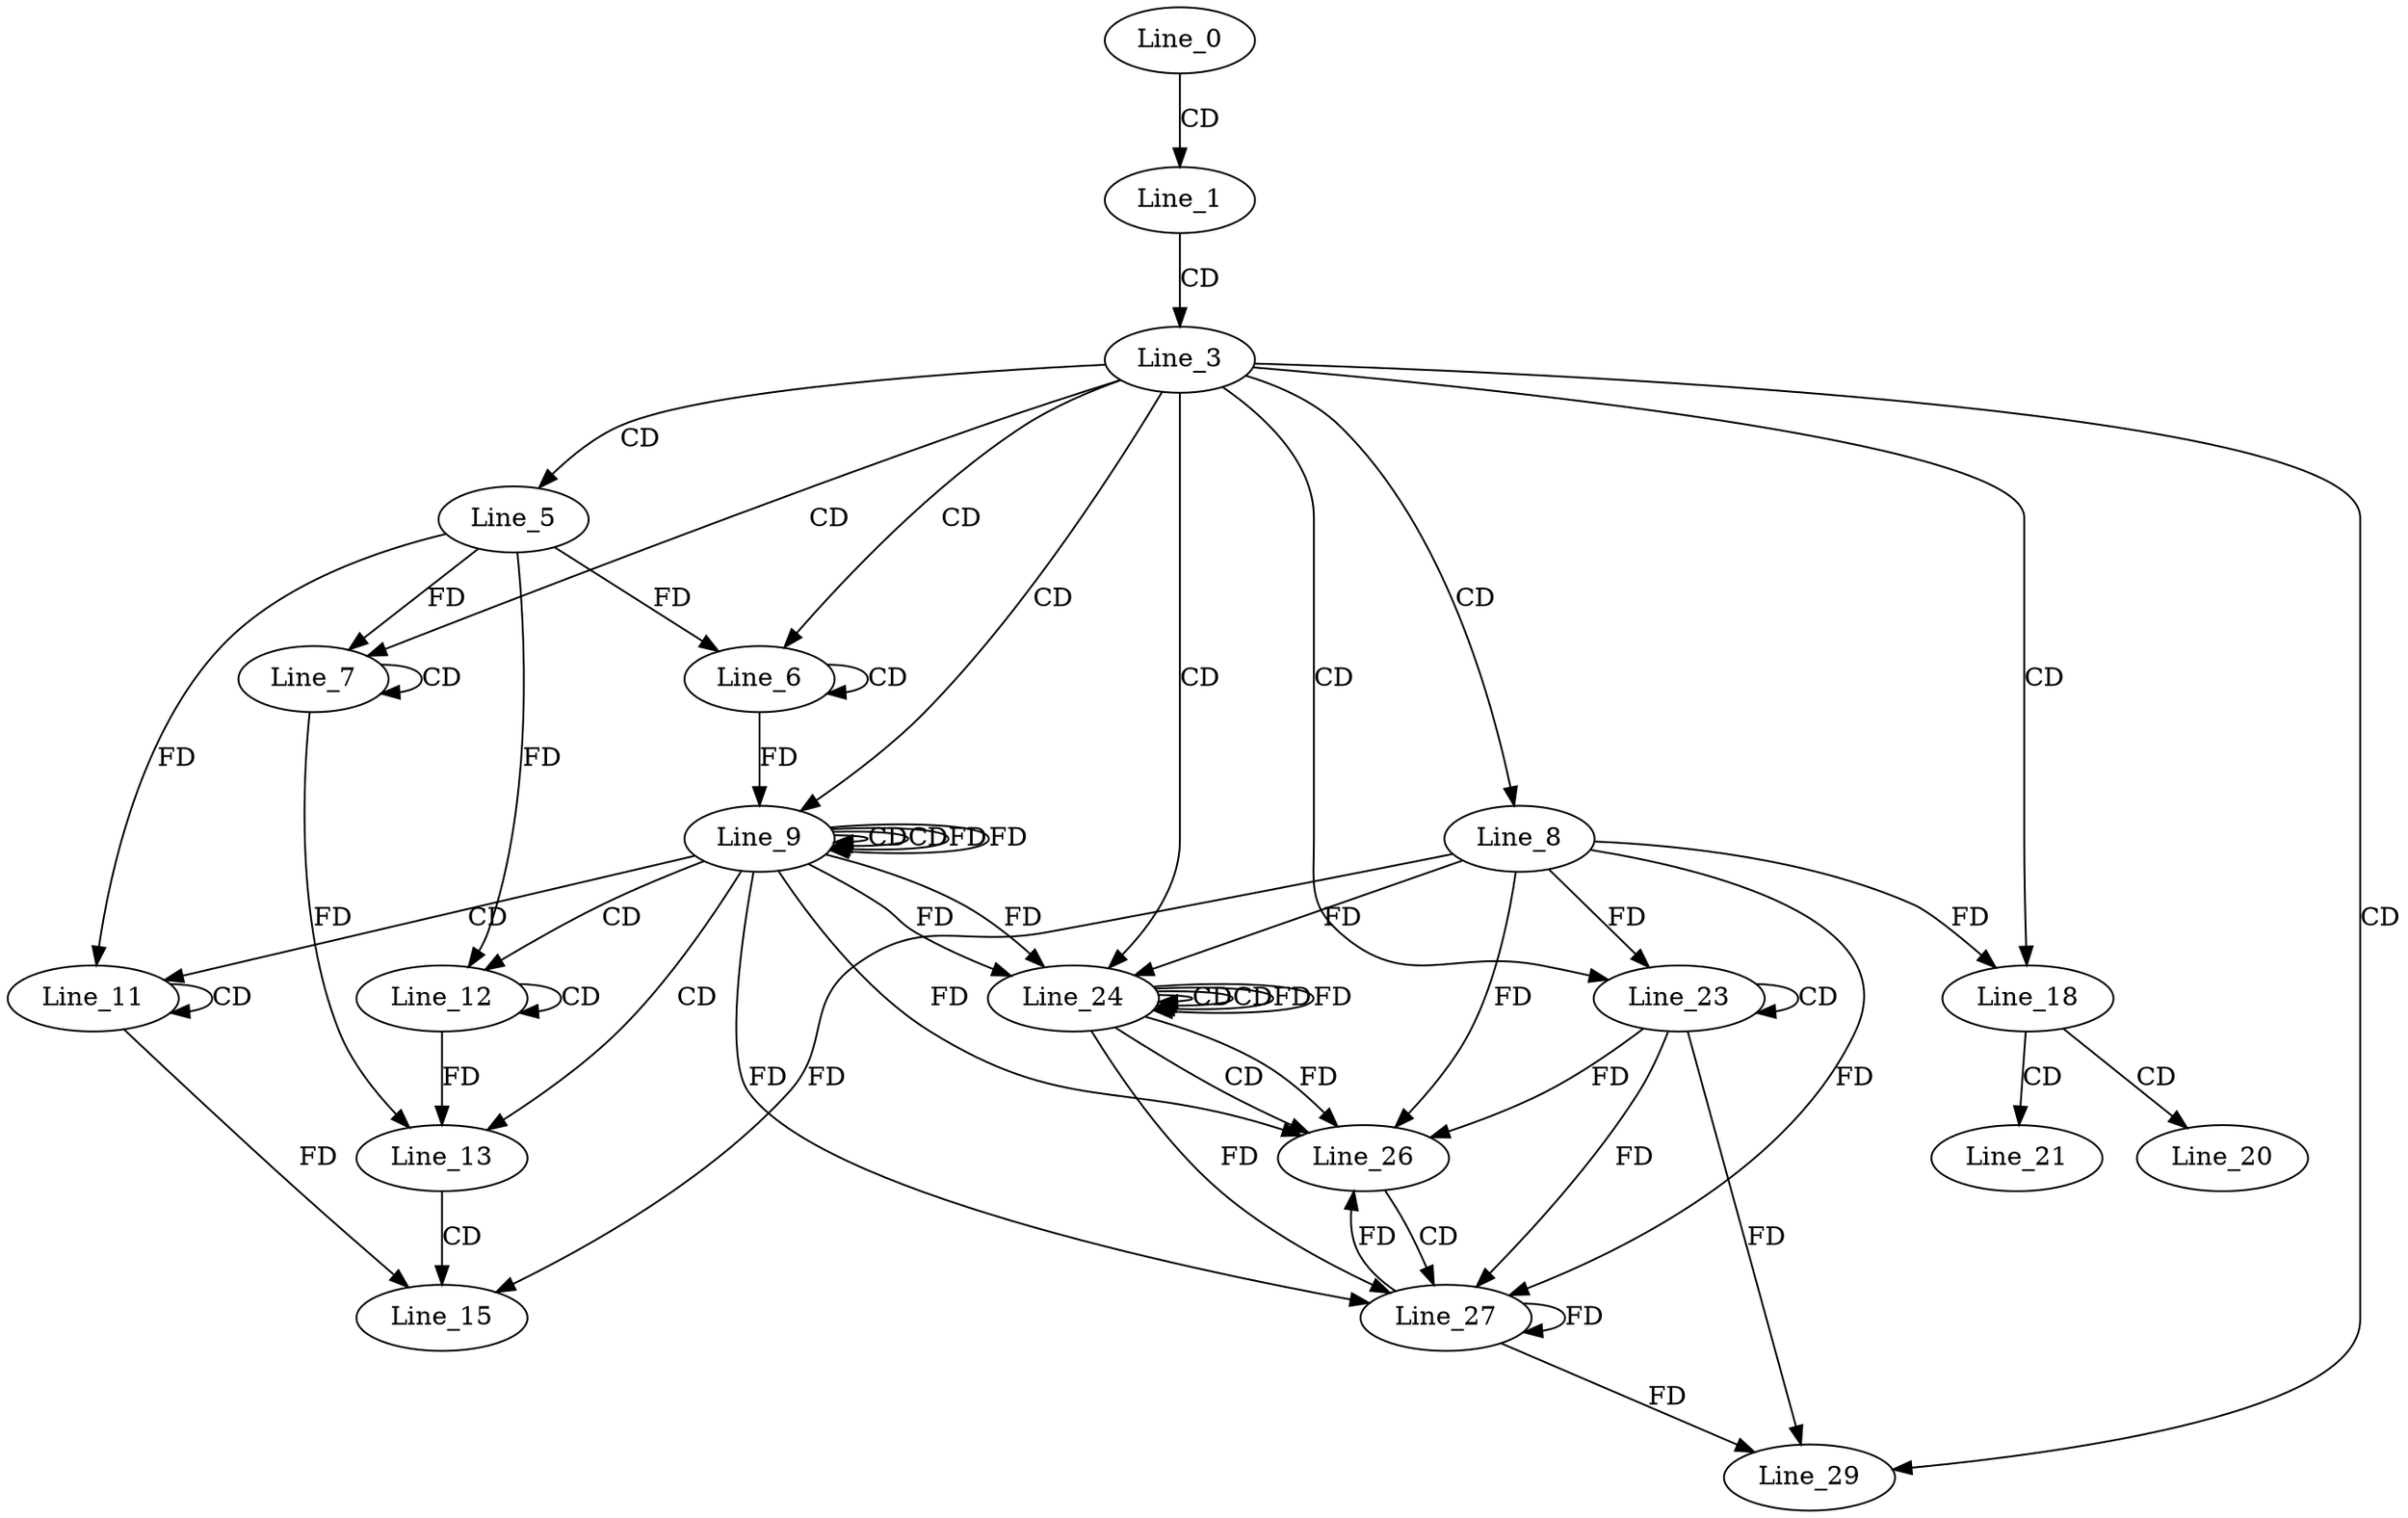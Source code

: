 digraph G {
  Line_0;
  Line_1;
  Line_3;
  Line_5;
  Line_6;
  Line_6;
  Line_7;
  Line_7;
  Line_8;
  Line_9;
  Line_9;
  Line_9;
  Line_11;
  Line_11;
  Line_12;
  Line_12;
  Line_13;
  Line_15;
  Line_18;
  Line_18;
  Line_20;
  Line_21;
  Line_23;
  Line_23;
  Line_24;
  Line_24;
  Line_24;
  Line_24;
  Line_26;
  Line_26;
  Line_27;
  Line_27;
  Line_29;
  Line_0 -> Line_1 [ label="CD" ];
  Line_1 -> Line_3 [ label="CD" ];
  Line_3 -> Line_5 [ label="CD" ];
  Line_3 -> Line_6 [ label="CD" ];
  Line_6 -> Line_6 [ label="CD" ];
  Line_5 -> Line_6 [ label="FD" ];
  Line_3 -> Line_7 [ label="CD" ];
  Line_7 -> Line_7 [ label="CD" ];
  Line_5 -> Line_7 [ label="FD" ];
  Line_3 -> Line_8 [ label="CD" ];
  Line_3 -> Line_9 [ label="CD" ];
  Line_9 -> Line_9 [ label="CD" ];
  Line_6 -> Line_9 [ label="FD" ];
  Line_9 -> Line_9 [ label="CD" ];
  Line_9 -> Line_9 [ label="FD" ];
  Line_9 -> Line_11 [ label="CD" ];
  Line_11 -> Line_11 [ label="CD" ];
  Line_5 -> Line_11 [ label="FD" ];
  Line_9 -> Line_12 [ label="CD" ];
  Line_12 -> Line_12 [ label="CD" ];
  Line_5 -> Line_12 [ label="FD" ];
  Line_9 -> Line_13 [ label="CD" ];
  Line_12 -> Line_13 [ label="FD" ];
  Line_7 -> Line_13 [ label="FD" ];
  Line_13 -> Line_15 [ label="CD" ];
  Line_8 -> Line_15 [ label="FD" ];
  Line_11 -> Line_15 [ label="FD" ];
  Line_3 -> Line_18 [ label="CD" ];
  Line_8 -> Line_18 [ label="FD" ];
  Line_18 -> Line_20 [ label="CD" ];
  Line_18 -> Line_21 [ label="CD" ];
  Line_3 -> Line_23 [ label="CD" ];
  Line_23 -> Line_23 [ label="CD" ];
  Line_8 -> Line_23 [ label="FD" ];
  Line_3 -> Line_24 [ label="CD" ];
  Line_24 -> Line_24 [ label="CD" ];
  Line_9 -> Line_24 [ label="FD" ];
  Line_8 -> Line_24 [ label="FD" ];
  Line_24 -> Line_24 [ label="CD" ];
  Line_24 -> Line_24 [ label="FD" ];
  Line_9 -> Line_24 [ label="FD" ];
  Line_24 -> Line_26 [ label="CD" ];
  Line_23 -> Line_26 [ label="FD" ];
  Line_8 -> Line_26 [ label="FD" ];
  Line_24 -> Line_26 [ label="FD" ];
  Line_9 -> Line_26 [ label="FD" ];
  Line_26 -> Line_27 [ label="CD" ];
  Line_27 -> Line_27 [ label="FD" ];
  Line_23 -> Line_27 [ label="FD" ];
  Line_8 -> Line_27 [ label="FD" ];
  Line_24 -> Line_27 [ label="FD" ];
  Line_9 -> Line_27 [ label="FD" ];
  Line_3 -> Line_29 [ label="CD" ];
  Line_27 -> Line_29 [ label="FD" ];
  Line_23 -> Line_29 [ label="FD" ];
  Line_9 -> Line_9 [ label="FD" ];
  Line_24 -> Line_24 [ label="FD" ];
  Line_27 -> Line_26 [ label="FD" ];
}
